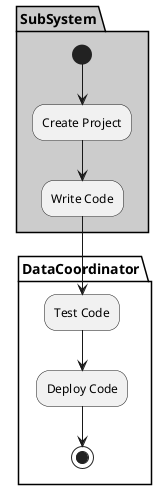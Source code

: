 @startuml

partition "DataCoordinator" {

}

partition SubSystem  #cccccc {
  (*) --> "Create Project"
  --> "Write Code"
}

partition "DataCoordinator" {
  "Write Code" --> "Test Code"
  "Test Code" --> "Deploy Code"
  "Deploy Code" --> (*)
}

@enduml

